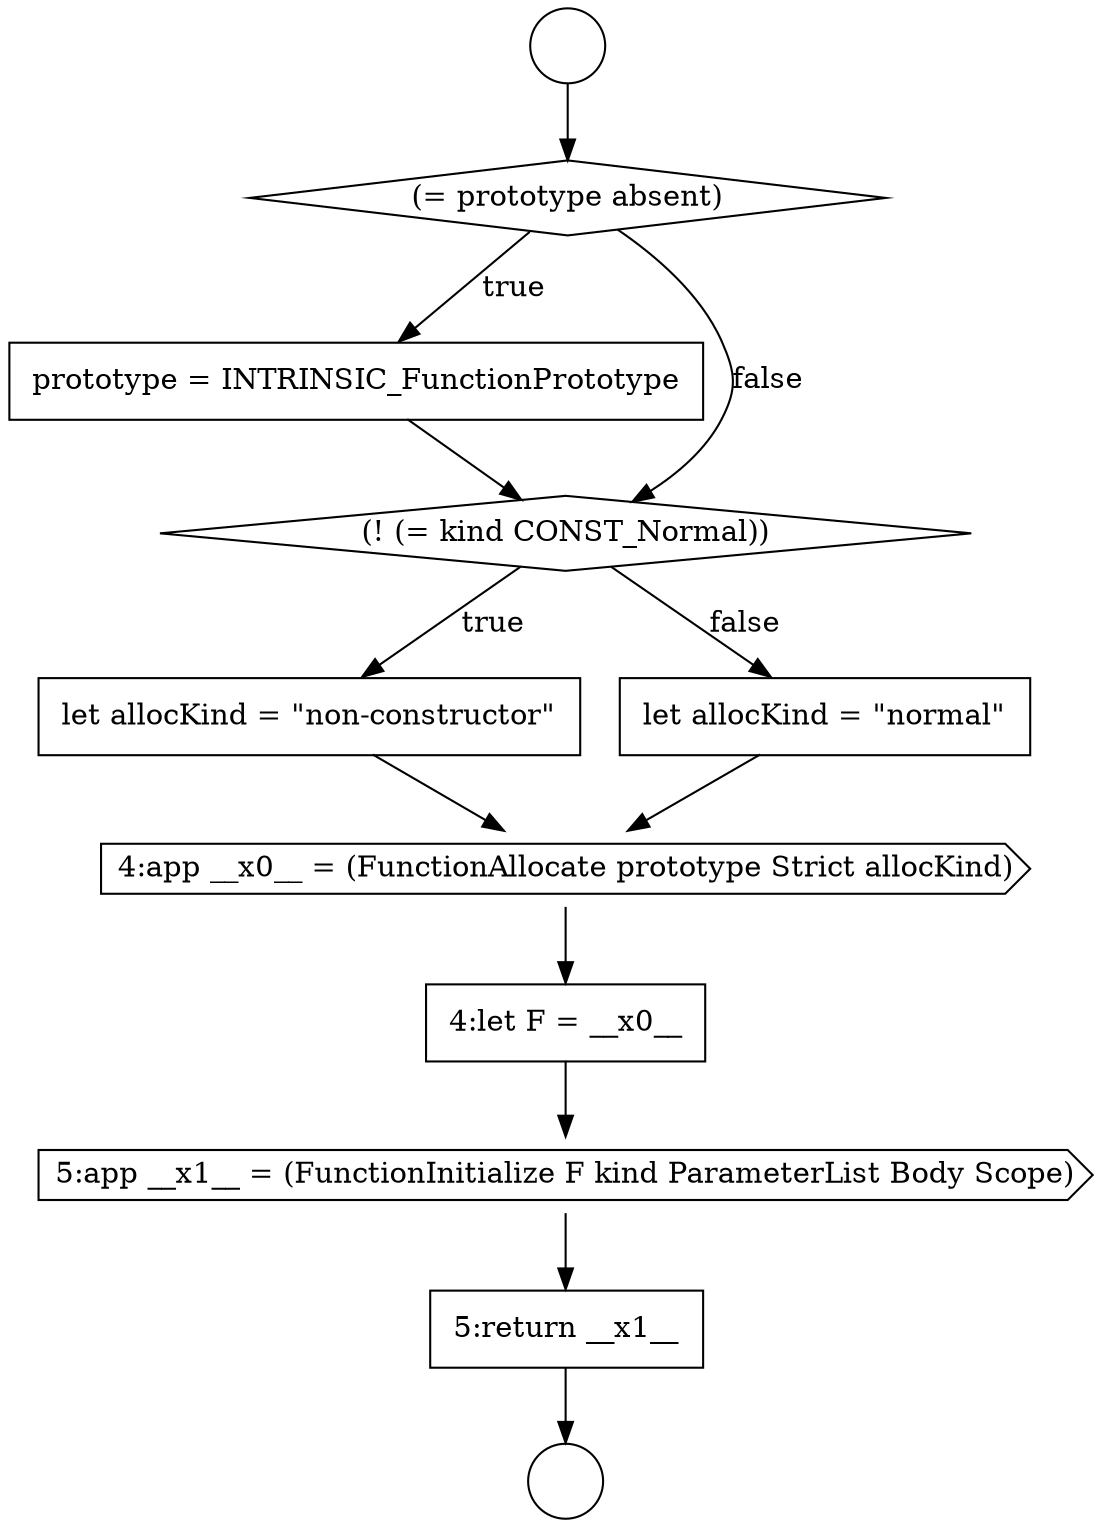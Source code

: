 digraph {
  node1887 [shape=none, margin=0, label=<<font color="black">
    <table border="0" cellborder="1" cellspacing="0" cellpadding="10">
      <tr><td align="left">prototype = INTRINSIC_FunctionPrototype</td></tr>
    </table>
  </font>> color="black" fillcolor="white" style=filled]
  node1886 [shape=diamond, label=<<font color="black">(= prototype absent)</font>> color="black" fillcolor="white" style=filled]
  node1888 [shape=diamond, label=<<font color="black">(! (= kind CONST_Normal))</font>> color="black" fillcolor="white" style=filled]
  node1889 [shape=none, margin=0, label=<<font color="black">
    <table border="0" cellborder="1" cellspacing="0" cellpadding="10">
      <tr><td align="left">let allocKind = &quot;non-constructor&quot;</td></tr>
    </table>
  </font>> color="black" fillcolor="white" style=filled]
  node1884 [shape=circle label=" " color="black" fillcolor="white" style=filled]
  node1894 [shape=none, margin=0, label=<<font color="black">
    <table border="0" cellborder="1" cellspacing="0" cellpadding="10">
      <tr><td align="left">5:return __x1__</td></tr>
    </table>
  </font>> color="black" fillcolor="white" style=filled]
  node1893 [shape=cds, label=<<font color="black">5:app __x1__ = (FunctionInitialize F kind ParameterList Body Scope)</font>> color="black" fillcolor="white" style=filled]
  node1891 [shape=cds, label=<<font color="black">4:app __x0__ = (FunctionAllocate prototype Strict allocKind)</font>> color="black" fillcolor="white" style=filled]
  node1885 [shape=circle label=" " color="black" fillcolor="white" style=filled]
  node1892 [shape=none, margin=0, label=<<font color="black">
    <table border="0" cellborder="1" cellspacing="0" cellpadding="10">
      <tr><td align="left">4:let F = __x0__</td></tr>
    </table>
  </font>> color="black" fillcolor="white" style=filled]
  node1890 [shape=none, margin=0, label=<<font color="black">
    <table border="0" cellborder="1" cellspacing="0" cellpadding="10">
      <tr><td align="left">let allocKind = &quot;normal&quot;</td></tr>
    </table>
  </font>> color="black" fillcolor="white" style=filled]
  node1890 -> node1891 [ color="black"]
  node1893 -> node1894 [ color="black"]
  node1889 -> node1891 [ color="black"]
  node1887 -> node1888 [ color="black"]
  node1894 -> node1885 [ color="black"]
  node1884 -> node1886 [ color="black"]
  node1888 -> node1889 [label=<<font color="black">true</font>> color="black"]
  node1888 -> node1890 [label=<<font color="black">false</font>> color="black"]
  node1891 -> node1892 [ color="black"]
  node1892 -> node1893 [ color="black"]
  node1886 -> node1887 [label=<<font color="black">true</font>> color="black"]
  node1886 -> node1888 [label=<<font color="black">false</font>> color="black"]
}

